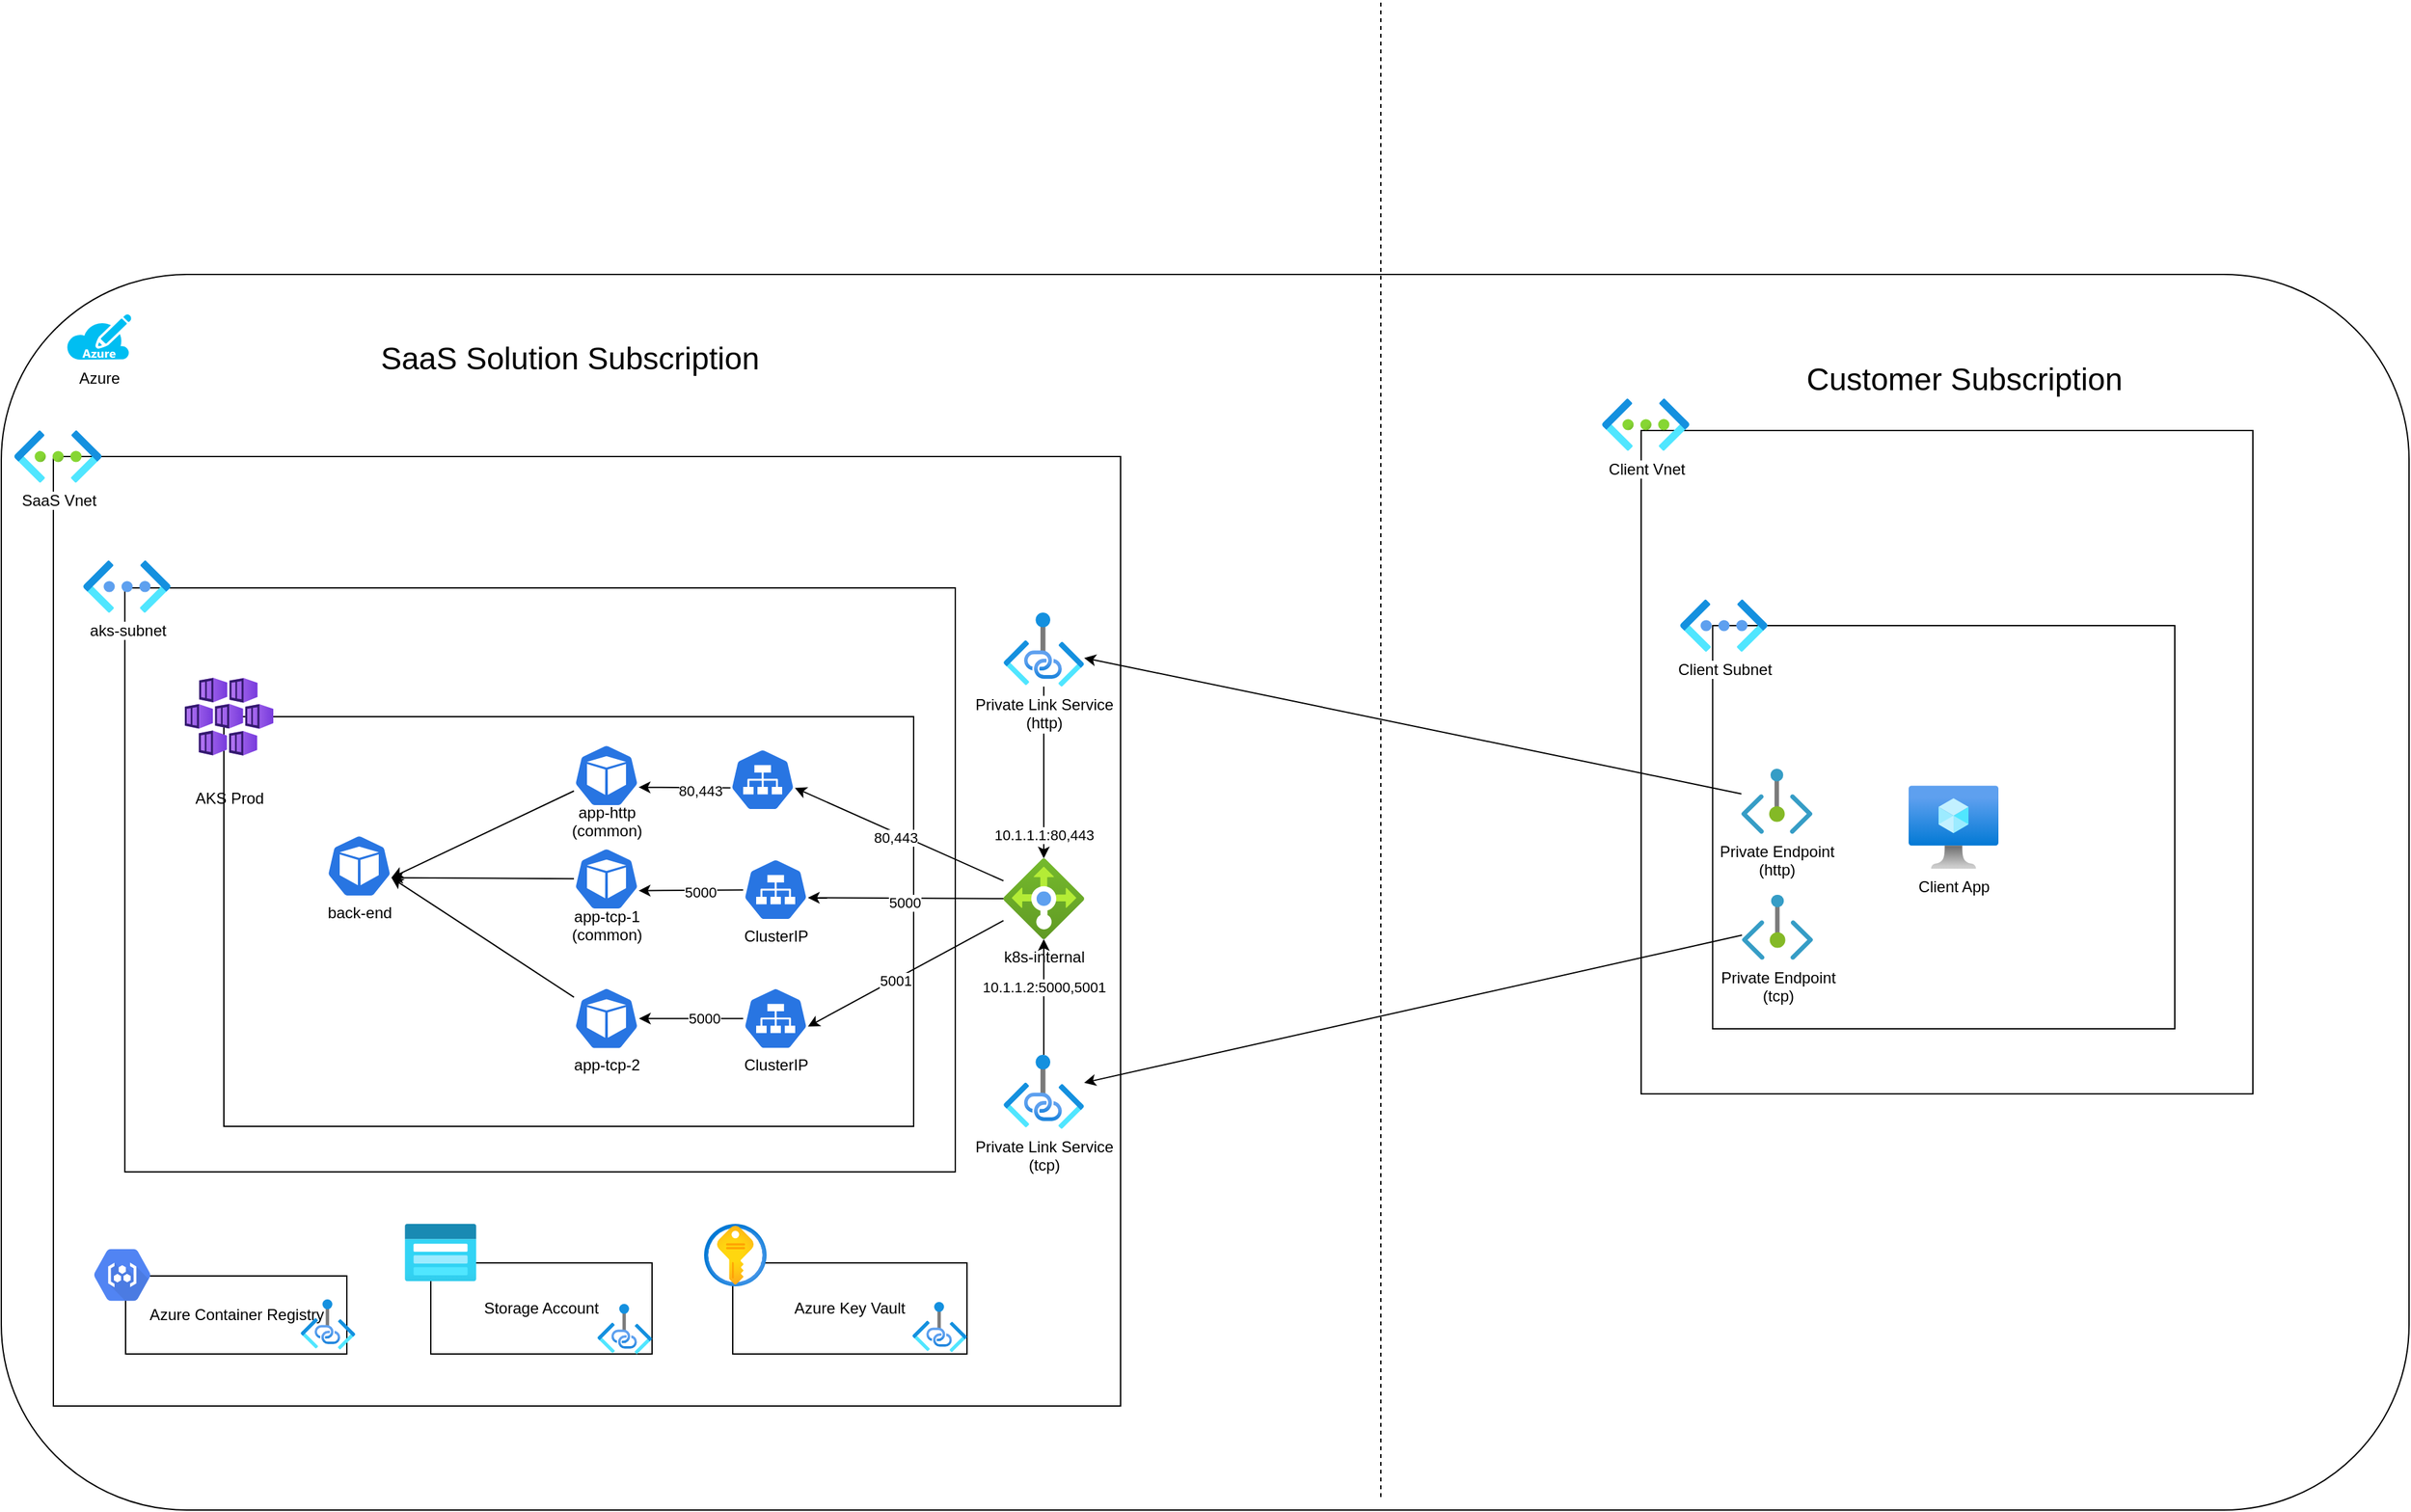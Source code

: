 <mxfile>
    <diagram id="sRKXWuvw9UC4DxCprUaX" name="Page-1">
        <mxGraphModel dx="3497" dy="1313" grid="1" gridSize="10" guides="1" tooltips="1" connect="1" arrows="1" fold="1" page="1" pageScale="1" pageWidth="850" pageHeight="1100" math="0" shadow="0">
            <root>
                <mxCell id="0"/>
                <mxCell id="1" parent="0"/>
                <mxCell id="2" value="" style="rounded=1;whiteSpace=wrap;html=1;" parent="1" vertex="1">
                    <mxGeometry x="-660" y="610" width="1850" height="950" as="geometry"/>
                </mxCell>
                <mxCell id="3" value="Azure" style="verticalLabelPosition=bottom;html=1;verticalAlign=top;align=center;strokeColor=none;fillColor=#00BEF2;shape=mxgraph.azure.azure_subscription;" parent="1" vertex="1">
                    <mxGeometry x="-610" y="640.5" width="50" height="35" as="geometry"/>
                </mxCell>
                <mxCell id="4" value="" style="whiteSpace=wrap;html=1;" parent="1" vertex="1">
                    <mxGeometry x="-620" y="750" width="820" height="730" as="geometry"/>
                </mxCell>
                <mxCell id="5" value="SaaS Vnet" style="aspect=fixed;html=1;points=[];align=center;image;fontSize=12;image=img/lib/azure2/networking/Virtual_Networks.svg;" parent="1" vertex="1">
                    <mxGeometry x="-650" y="730" width="67" height="40" as="geometry"/>
                </mxCell>
                <mxCell id="13" value="" style="group" parent="1" vertex="1" connectable="0">
                    <mxGeometry x="-597" y="880" width="670" height="420" as="geometry"/>
                </mxCell>
                <mxCell id="14" value="" style="whiteSpace=wrap;html=1;" parent="13" vertex="1">
                    <mxGeometry x="31.905" y="-28.966" width="638.095" height="448.966" as="geometry"/>
                </mxCell>
                <mxCell id="15" value="" style="group" parent="13" vertex="1" connectable="0">
                    <mxGeometry x="78" y="17.5" width="560" height="367.5" as="geometry"/>
                </mxCell>
                <mxCell id="16" value="" style="whiteSpace=wrap;html=1;" parent="15" vertex="1">
                    <mxGeometry x="30" y="52.5" width="530" height="315" as="geometry"/>
                </mxCell>
                <mxCell id="18" value="AKS Prod" style="text;html=1;align=center;verticalAlign=middle;resizable=0;points=[];autosize=1;strokeColor=none;" parent="15" vertex="1">
                    <mxGeometry x="-0.998" y="105" width="70" height="20" as="geometry"/>
                </mxCell>
                <mxCell id="83" style="edgeStyle=none;html=1;entryX=0.995;entryY=0.63;entryDx=0;entryDy=0;entryPerimeter=0;" parent="15" source="22" target="80" edge="1">
                    <mxGeometry relative="1" as="geometry"/>
                </mxCell>
                <mxCell id="22" value="&lt;br&gt;&lt;br&gt;&lt;br&gt;&lt;br&gt;&lt;br&gt;app-http&lt;br&gt;(common)" style="sketch=0;html=1;dashed=0;whitespace=wrap;fillColor=#2875E2;strokeColor=#ffffff;points=[[0.005,0.63,0],[0.1,0.2,0],[0.9,0.2,0],[0.5,0,0],[0.995,0.63,0],[0.72,0.99,0],[0.5,1,0],[0.28,0.99,0]];shape=mxgraph.kubernetes.icon;prIcon=pod" parent="15" vertex="1">
                    <mxGeometry x="299" y="62.985" width="50" height="69.517" as="geometry"/>
                </mxCell>
                <mxCell id="85" style="edgeStyle=none;html=1;entryX=0.995;entryY=0.63;entryDx=0;entryDy=0;entryPerimeter=0;" parent="15" source="57" target="80" edge="1">
                    <mxGeometry relative="1" as="geometry"/>
                </mxCell>
                <mxCell id="57" value="&lt;br&gt;&lt;br&gt;&lt;br&gt;&lt;br&gt;&lt;br&gt;app-tcp-2" style="sketch=0;html=1;dashed=0;whitespace=wrap;fillColor=#2875E2;strokeColor=#ffffff;points=[[0.005,0.63,0],[0.1,0.2,0],[0.9,0.2,0],[0.5,0,0],[0.995,0.63,0],[0.72,0.99,0],[0.5,1,0],[0.28,0.99,0]];shape=mxgraph.kubernetes.icon;prIcon=pod" parent="15" vertex="1">
                    <mxGeometry x="299" y="249.813" width="50" height="69.517" as="geometry"/>
                </mxCell>
                <mxCell id="80" value="&lt;br&gt;&lt;br&gt;&lt;br&gt;&lt;br&gt;&lt;br&gt;back-end" style="sketch=0;html=1;dashed=0;whitespace=wrap;fillColor=#2875E2;strokeColor=#ffffff;points=[[0.005,0.63,0],[0.1,0.2,0],[0.9,0.2,0],[0.5,0,0],[0.995,0.63,0],[0.72,0.99,0],[0.5,1,0],[0.28,0.99,0]];shape=mxgraph.kubernetes.icon;prIcon=pod" parent="15" vertex="1">
                    <mxGeometry x="109" y="132.503" width="50" height="69.517" as="geometry"/>
                </mxCell>
                <mxCell id="89" value="" style="edgeStyle=none;html=1;entryX=0.995;entryY=0.63;entryDx=0;entryDy=0;entryPerimeter=0;startArrow=none;" parent="15" source="93" target="87" edge="1">
                    <mxGeometry relative="1" as="geometry">
                        <Array as="points"/>
                    </mxGeometry>
                </mxCell>
                <mxCell id="117" value="5000" style="edgeLabel;html=1;align=center;verticalAlign=middle;resizable=0;points=[];" vertex="1" connectable="0" parent="89">
                    <mxGeometry x="-0.18" y="1" relative="1" as="geometry">
                        <mxPoint as="offset"/>
                    </mxGeometry>
                </mxCell>
                <mxCell id="144" style="edgeStyle=none;html=1;entryX=0.995;entryY=0.63;entryDx=0;entryDy=0;entryPerimeter=0;" edge="1" parent="15" source="87" target="80">
                    <mxGeometry relative="1" as="geometry"/>
                </mxCell>
                <mxCell id="87" value="&lt;br&gt;&lt;br&gt;&lt;br&gt;&lt;br&gt;&lt;br&gt;app-tcp-1&lt;br&gt;(common)" style="sketch=0;html=1;dashed=0;whitespace=wrap;fillColor=#2875E2;strokeColor=#ffffff;points=[[0.005,0.63,0],[0.1,0.2,0],[0.9,0.2,0],[0.5,0,0],[0.995,0.63,0],[0.72,0.99,0],[0.5,1,0],[0.28,0.99,0]];shape=mxgraph.kubernetes.icon;prIcon=pod" parent="15" vertex="1">
                    <mxGeometry x="299" y="142.495" width="50" height="69.517" as="geometry"/>
                </mxCell>
                <mxCell id="92" value="" style="sketch=0;html=1;dashed=0;whitespace=wrap;fillColor=#2875E2;strokeColor=#ffffff;points=[[0.005,0.63,0],[0.1,0.2,0],[0.9,0.2,0],[0.5,0,0],[0.995,0.63,0],[0.72,0.99,0],[0.5,1,0],[0.28,0.99,0]];shape=mxgraph.kubernetes.icon;prIcon=svc" parent="15" vertex="1">
                    <mxGeometry x="419" y="77" width="50" height="48" as="geometry"/>
                </mxCell>
                <mxCell id="93" value="&lt;br&gt;&lt;br&gt;&lt;br&gt;&lt;br&gt;&lt;br&gt;ClusterIP" style="sketch=0;html=1;dashed=0;whitespace=wrap;fillColor=#2875E2;strokeColor=#ffffff;points=[[0.005,0.63,0],[0.1,0.2,0],[0.9,0.2,0],[0.5,0,0],[0.995,0.63,0],[0.72,0.99,0],[0.5,1,0],[0.28,0.99,0]];shape=mxgraph.kubernetes.icon;prIcon=svc" parent="15" vertex="1">
                    <mxGeometry x="429" y="161.5" width="50" height="48" as="geometry"/>
                </mxCell>
                <mxCell id="88" style="edgeStyle=none;html=1;entryX=0.995;entryY=0.63;entryDx=0;entryDy=0;entryPerimeter=0;exitX=0.005;exitY=0.63;exitDx=0;exitDy=0;exitPerimeter=0;" parent="15" target="22" edge="1" source="92">
                    <mxGeometry relative="1" as="geometry">
                        <mxPoint x="359" y="99.5" as="sourcePoint"/>
                    </mxGeometry>
                </mxCell>
                <mxCell id="96" value="80,443" style="edgeLabel;html=1;align=center;verticalAlign=middle;resizable=0;points=[];" parent="88" vertex="1" connectable="0">
                    <mxGeometry x="-0.663" y="-1" relative="1" as="geometry">
                        <mxPoint x="-12" y="3" as="offset"/>
                    </mxGeometry>
                </mxCell>
                <mxCell id="141" style="edgeStyle=none;html=1;" edge="1" parent="15" source="138" target="57">
                    <mxGeometry relative="1" as="geometry"/>
                </mxCell>
                <mxCell id="142" value="5000" style="edgeLabel;html=1;align=center;verticalAlign=middle;resizable=0;points=[];" vertex="1" connectable="0" parent="141">
                    <mxGeometry x="0.128" y="1" relative="1" as="geometry">
                        <mxPoint x="15" y="-1" as="offset"/>
                    </mxGeometry>
                </mxCell>
                <mxCell id="138" value="&lt;br&gt;&lt;br&gt;&lt;br&gt;&lt;br&gt;&lt;br&gt;ClusterIP" style="sketch=0;html=1;dashed=0;whitespace=wrap;fillColor=#2875E2;strokeColor=#ffffff;points=[[0.005,0.63,0],[0.1,0.2,0],[0.9,0.2,0],[0.5,0,0],[0.995,0.63,0],[0.72,0.99,0],[0.5,1,0],[0.28,0.99,0]];shape=mxgraph.kubernetes.icon;prIcon=svc" vertex="1" parent="15">
                    <mxGeometry x="429" y="260.57" width="50" height="48" as="geometry"/>
                </mxCell>
                <mxCell id="17" value="" style="aspect=fixed;html=1;points=[];align=center;image;fontSize=12;image=img/lib/azure2/containers/Kubernetes_Services.svg;" parent="13" vertex="1">
                    <mxGeometry x="78" y="40" width="68" height="60" as="geometry"/>
                </mxCell>
                <mxCell id="28" value="aks-subnet" style="aspect=fixed;html=1;points=[];align=center;image;fontSize=12;image=img/lib/azure2/networking/Virtual_Networks_Classic.svg;" parent="1" vertex="1">
                    <mxGeometry x="-597" y="830" width="67" height="40" as="geometry"/>
                </mxCell>
                <mxCell id="29" value="" style="group" parent="1" vertex="1" connectable="0">
                    <mxGeometry x="-350" y="1340" width="232" height="103.5" as="geometry"/>
                </mxCell>
                <mxCell id="30" value="Storage Account" style="whiteSpace=wrap;html=1;" parent="29" vertex="1">
                    <mxGeometry x="20" y="30" width="170" height="70" as="geometry"/>
                </mxCell>
                <mxCell id="31" value="" style="aspect=fixed;html=1;points=[];align=center;image;fontSize=12;image=img/lib/azure2/storage/Storage_Accounts_Classic.svg;" parent="29" vertex="1">
                    <mxGeometry width="55" height="44" as="geometry"/>
                </mxCell>
                <mxCell id="32" value="" style="aspect=fixed;html=1;points=[];align=center;image;fontSize=12;image=img/lib/azure2/networking/Private_Link.svg;" parent="29" vertex="1">
                    <mxGeometry x="148" y="61.5" width="42" height="38.5" as="geometry"/>
                </mxCell>
                <mxCell id="33" value="" style="group" parent="1" vertex="1" connectable="0">
                    <mxGeometry x="-120" y="1340" width="252" height="102" as="geometry"/>
                </mxCell>
                <mxCell id="34" value="Azure Key Vault" style="whiteSpace=wrap;html=1;" parent="33" vertex="1">
                    <mxGeometry x="22" y="30" width="180" height="70" as="geometry"/>
                </mxCell>
                <mxCell id="35" value="" style="aspect=fixed;html=1;points=[];align=center;image;fontSize=12;image=img/lib/azure2/security/Key_Vaults.svg;" parent="33" vertex="1">
                    <mxGeometry width="48" height="48" as="geometry"/>
                </mxCell>
                <mxCell id="36" value="" style="aspect=fixed;html=1;points=[];align=center;image;fontSize=12;image=img/lib/azure2/networking/Private_Link.svg;" parent="33" vertex="1">
                    <mxGeometry x="160" y="60" width="42" height="38.5" as="geometry"/>
                </mxCell>
                <mxCell id="37" value="" style="group" parent="1" vertex="1" connectable="0">
                    <mxGeometry x="-600" y="1350" width="212" height="90" as="geometry"/>
                </mxCell>
                <mxCell id="38" value="Azure Container Registry" style="whiteSpace=wrap;html=1;" parent="37" vertex="1">
                    <mxGeometry x="35.5" y="30" width="170" height="60" as="geometry"/>
                </mxCell>
                <mxCell id="39" value="" style="html=1;fillColor=#5184F3;strokeColor=none;verticalAlign=top;labelPosition=center;verticalLabelPosition=bottom;align=center;spacingTop=-6;fontSize=11;fontStyle=1;fontColor=#999999;shape=mxgraph.gcp2.hexIcon;prIcon=container_registry" parent="37" vertex="1">
                    <mxGeometry width="66" height="58.5" as="geometry"/>
                </mxCell>
                <mxCell id="40" value="" style="aspect=fixed;html=1;points=[];align=center;image;fontSize=12;image=img/lib/azure2/networking/Private_Link.svg;" parent="37" vertex="1">
                    <mxGeometry x="170" y="48" width="42" height="38.5" as="geometry"/>
                </mxCell>
                <mxCell id="112" style="edgeStyle=none;html=1;entryX=0.995;entryY=0.63;entryDx=0;entryDy=0;entryPerimeter=0;" parent="1" source="43" edge="1" target="92">
                    <mxGeometry relative="1" as="geometry">
                        <mxPoint x="9.75" y="992.24" as="targetPoint"/>
                    </mxGeometry>
                </mxCell>
                <mxCell id="113" value="80,443" style="edgeLabel;html=1;align=center;verticalAlign=middle;resizable=0;points=[];" parent="112" vertex="1" connectable="0">
                    <mxGeometry x="0.019" y="3" relative="1" as="geometry">
                        <mxPoint as="offset"/>
                    </mxGeometry>
                </mxCell>
                <mxCell id="139" style="edgeStyle=none;html=1;entryX=0.995;entryY=0.63;entryDx=0;entryDy=0;entryPerimeter=0;" edge="1" parent="1" source="43" target="138">
                    <mxGeometry relative="1" as="geometry"/>
                </mxCell>
                <mxCell id="140" value="5001" style="edgeLabel;html=1;align=center;verticalAlign=middle;resizable=0;points=[];" vertex="1" connectable="0" parent="139">
                    <mxGeometry x="0.109" y="1" relative="1" as="geometry">
                        <mxPoint as="offset"/>
                    </mxGeometry>
                </mxCell>
                <mxCell id="43" value="k8s-internal" style="aspect=fixed;html=1;points=[];align=center;image;fontSize=12;image=img/lib/azure2/networking/Load_Balancers.svg;" parent="1" vertex="1">
                    <mxGeometry x="110" y="1059" width="62" height="62" as="geometry"/>
                </mxCell>
                <mxCell id="46" value="" style="whiteSpace=wrap;html=1;" parent="1" vertex="1">
                    <mxGeometry x="600" y="730" width="470" height="510" as="geometry"/>
                </mxCell>
                <mxCell id="47" value="Client Vnet" style="aspect=fixed;html=1;points=[];align=center;image;fontSize=12;image=img/lib/azure2/networking/Virtual_Networks.svg;" parent="1" vertex="1">
                    <mxGeometry x="570" y="705.5" width="67" height="40" as="geometry"/>
                </mxCell>
                <mxCell id="48" style="edgeStyle=none;html=1;" parent="1" source="49" target="43" edge="1">
                    <mxGeometry relative="1" as="geometry"/>
                </mxCell>
                <mxCell id="115" value="10.1.1.1:80,443" style="edgeLabel;html=1;align=center;verticalAlign=middle;resizable=0;points=[];" vertex="1" connectable="0" parent="48">
                    <mxGeometry x="-0.479" y="-2" relative="1" as="geometry">
                        <mxPoint x="2" y="79" as="offset"/>
                    </mxGeometry>
                </mxCell>
                <mxCell id="49" value="Private Link Service&lt;br&gt;(http)" style="aspect=fixed;html=1;points=[];align=center;image;fontSize=12;image=img/lib/azure2/networking/Private_Link.svg;" parent="1" vertex="1">
                    <mxGeometry x="110" y="870" width="62" height="56.83" as="geometry"/>
                </mxCell>
                <mxCell id="51" value="" style="whiteSpace=wrap;html=1;" parent="1" vertex="1">
                    <mxGeometry x="654.9" y="880" width="355.1" height="310" as="geometry"/>
                </mxCell>
                <mxCell id="50" style="edgeStyle=none;html=1;" parent="1" source="54" target="49" edge="1">
                    <mxGeometry relative="1" as="geometry"/>
                </mxCell>
                <mxCell id="52" value="Client App" style="aspect=fixed;html=1;points=[];align=center;image;fontSize=12;image=img/lib/azure2/compute/Virtual_Machine.svg;" parent="1" vertex="1">
                    <mxGeometry x="805.5" y="1003" width="69" height="64" as="geometry"/>
                </mxCell>
                <mxCell id="53" value="Client Subnet" style="aspect=fixed;html=1;points=[];align=center;image;fontSize=12;image=img/lib/azure2/networking/Virtual_Networks_Classic.svg;" parent="1" vertex="1">
                    <mxGeometry x="630" y="860" width="67" height="40" as="geometry"/>
                </mxCell>
                <mxCell id="54" value="Private Endpoint&lt;br&gt;(http)" style="aspect=fixed;html=1;points=[];align=center;image;fontSize=12;image=img/lib/azure2/networking/Private_Endpoint.svg;" parent="1" vertex="1">
                    <mxGeometry x="677" y="990" width="54.55" height="50" as="geometry"/>
                </mxCell>
                <mxCell id="62" style="edgeStyle=none;html=1;" parent="1" source="60" target="61" edge="1">
                    <mxGeometry relative="1" as="geometry"/>
                </mxCell>
                <mxCell id="60" value="Private Endpoint&lt;br&gt;(tcp)" style="aspect=fixed;html=1;points=[];align=center;image;fontSize=12;image=img/lib/azure2/networking/Private_Endpoint.svg;" parent="1" vertex="1">
                    <mxGeometry x="677.45" y="1086.83" width="54.55" height="50" as="geometry"/>
                </mxCell>
                <mxCell id="63" style="edgeStyle=none;html=1;" parent="1" source="61" target="43" edge="1">
                    <mxGeometry relative="1" as="geometry"/>
                </mxCell>
                <mxCell id="143" value="10.1.1.2:5000,5001" style="edgeLabel;html=1;align=center;verticalAlign=middle;resizable=0;points=[];" vertex="1" connectable="0" parent="63">
                    <mxGeometry x="-0.195" y="-3" relative="1" as="geometry">
                        <mxPoint x="-3" y="-16" as="offset"/>
                    </mxGeometry>
                </mxCell>
                <mxCell id="61" value="Private Link Service&lt;br&gt;(tcp)" style="aspect=fixed;html=1;points=[];align=center;image;fontSize=12;image=img/lib/azure2/networking/Private_Link.svg;" parent="1" vertex="1">
                    <mxGeometry x="110" y="1210" width="62" height="56.83" as="geometry"/>
                </mxCell>
                <mxCell id="118" style="edgeStyle=none;html=1;entryX=0.995;entryY=0.63;entryDx=0;entryDy=0;entryPerimeter=0;" edge="1" parent="1" source="43" target="93">
                    <mxGeometry relative="1" as="geometry">
                        <mxPoint x="-60.25" y="1014.74" as="targetPoint"/>
                        <mxPoint x="120" y="951.821" as="sourcePoint"/>
                    </mxGeometry>
                </mxCell>
                <mxCell id="119" value="5000" style="edgeLabel;html=1;align=center;verticalAlign=middle;resizable=0;points=[];" vertex="1" connectable="0" parent="118">
                    <mxGeometry x="0.019" y="3" relative="1" as="geometry">
                        <mxPoint as="offset"/>
                    </mxGeometry>
                </mxCell>
                <mxCell id="145" value="" style="endArrow=none;dashed=1;html=1;" edge="1" parent="1">
                    <mxGeometry width="50" height="50" relative="1" as="geometry">
                        <mxPoint x="400" y="1550" as="sourcePoint"/>
                        <mxPoint x="400" y="400" as="targetPoint"/>
                    </mxGeometry>
                </mxCell>
                <mxCell id="147" value="&lt;font style=&quot;font-size: 24px&quot;&gt;SaaS Solution Subscription&lt;/font&gt;" style="text;html=1;strokeColor=none;fillColor=none;align=center;verticalAlign=middle;whiteSpace=wrap;rounded=0;" vertex="1" parent="1">
                    <mxGeometry x="-388" y="660" width="330" height="30" as="geometry"/>
                </mxCell>
                <mxCell id="148" value="&lt;font style=&quot;font-size: 24px&quot;&gt;Customer Subscription&lt;/font&gt;" style="text;html=1;strokeColor=none;fillColor=none;align=center;verticalAlign=middle;whiteSpace=wrap;rounded=0;" vertex="1" parent="1">
                    <mxGeometry x="677.45" y="675.5" width="343" height="30" as="geometry"/>
                </mxCell>
            </root>
        </mxGraphModel>
    </diagram>
</mxfile>